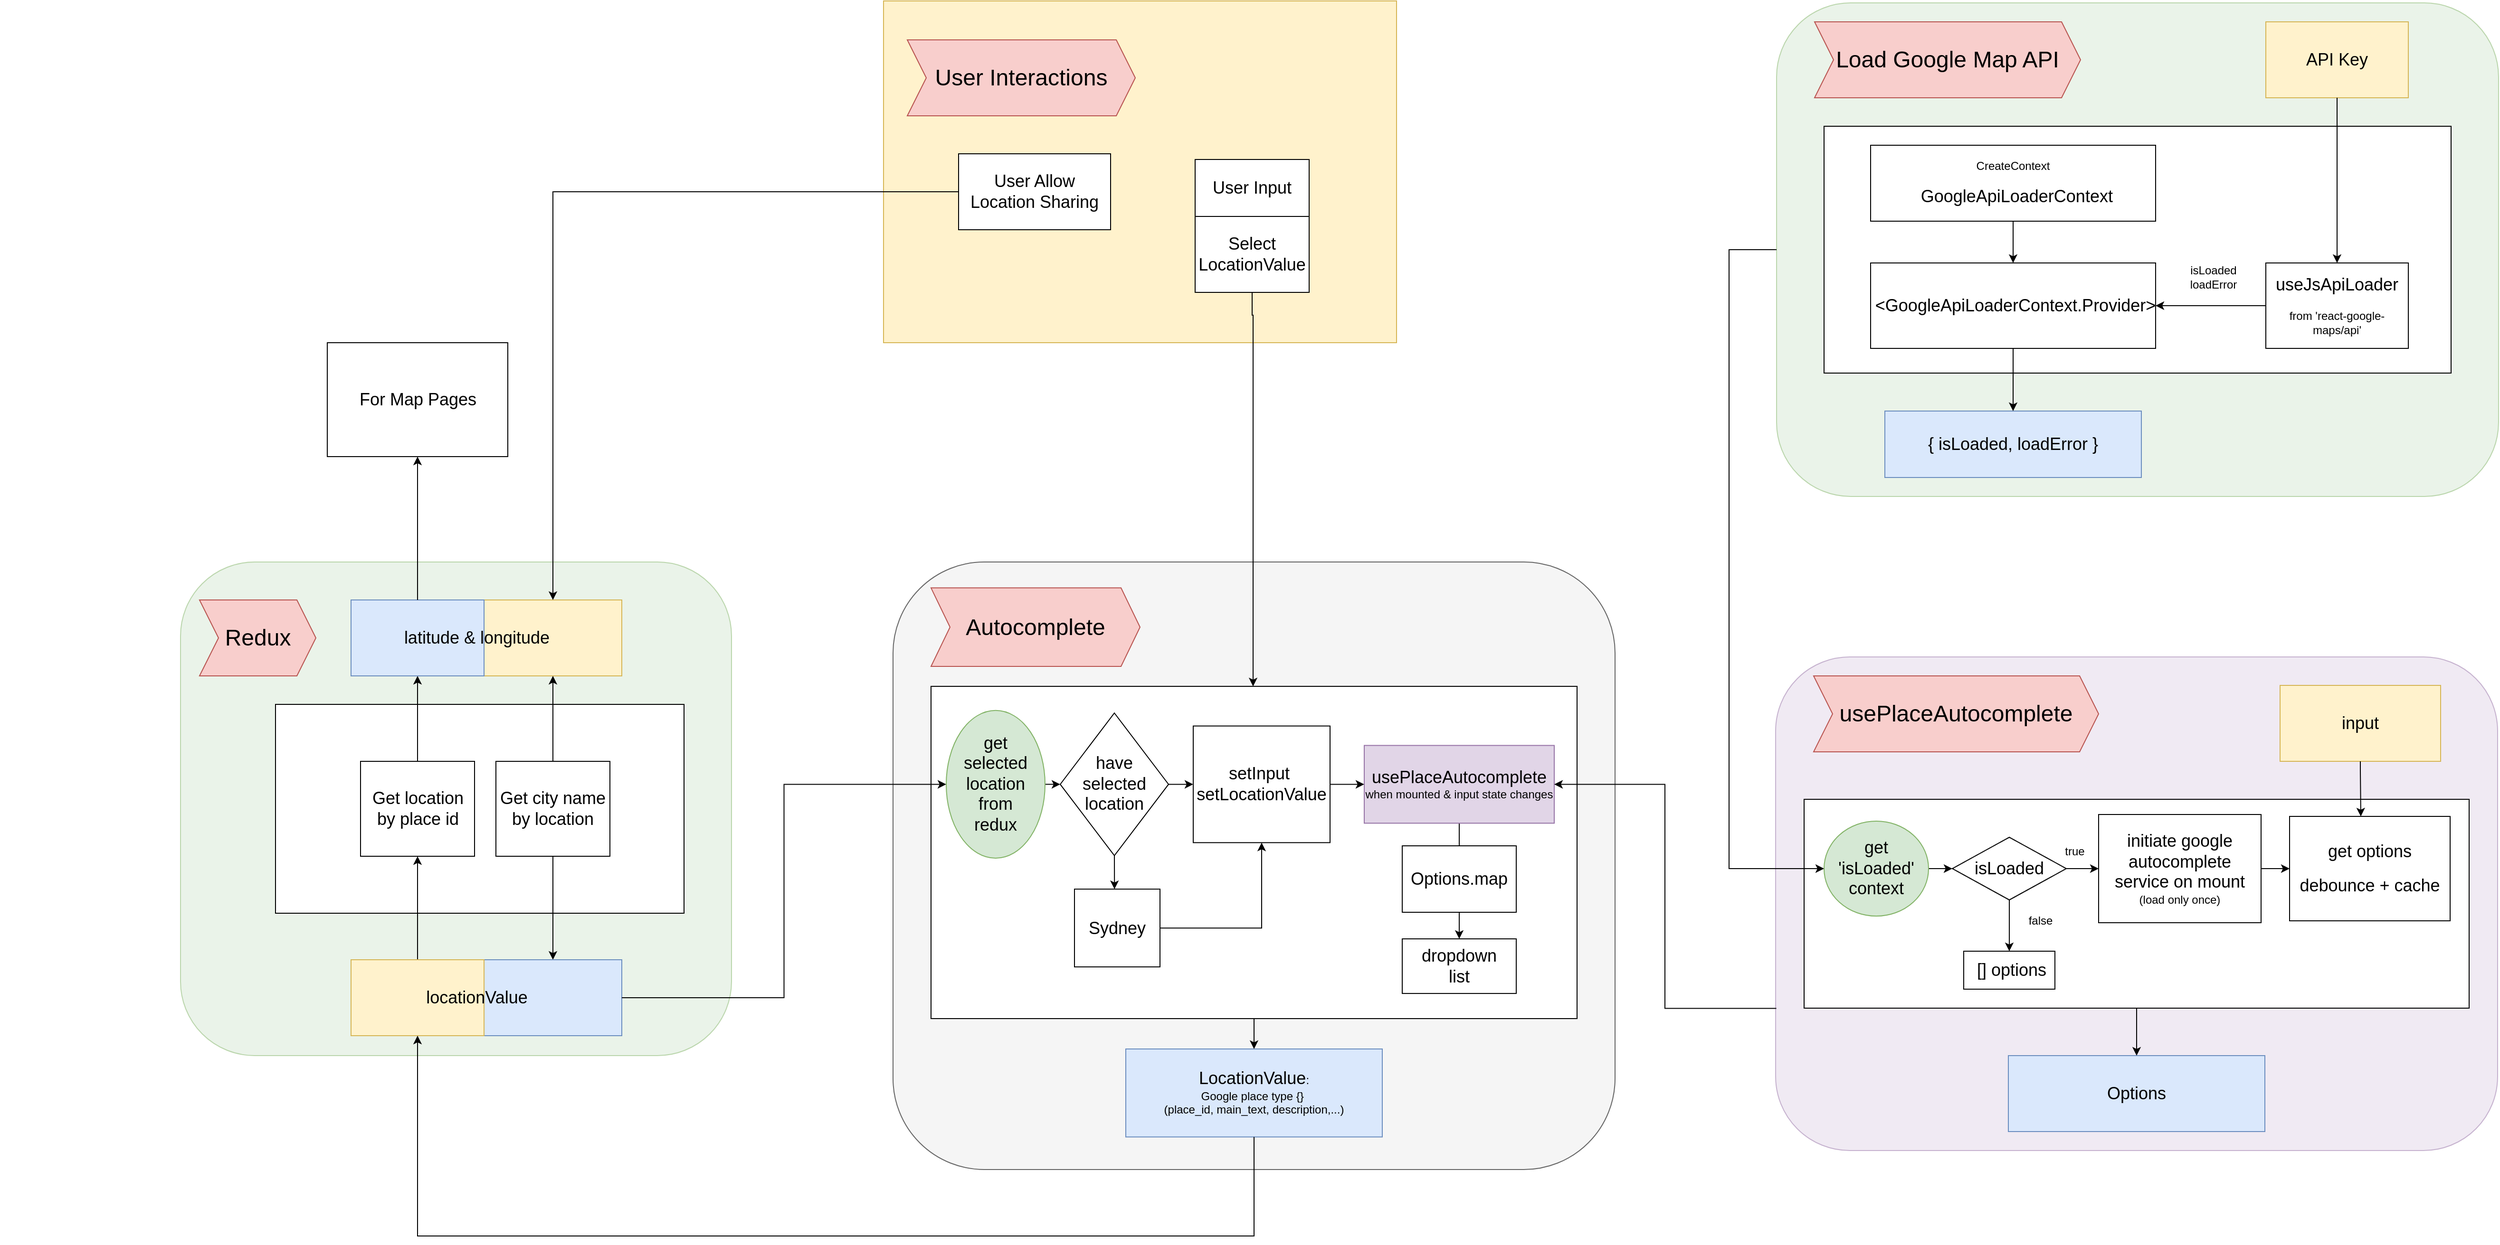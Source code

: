 <mxfile version="22.0.5" type="github">
  <diagram name="Page-1" id="2YBvvXClWsGukQMizWep">
    <mxGraphModel dx="4621" dy="1942" grid="1" gridSize="10" guides="1" tooltips="1" connect="1" arrows="1" fold="1" page="1" pageScale="1" pageWidth="850" pageHeight="1100" math="0" shadow="0">
      <root>
        <mxCell id="0" />
        <mxCell id="1" parent="0" />
        <mxCell id="K5jFPVVu_2X_4jZ_Ztka-12" value="" style="group" vertex="1" connectable="0" parent="1">
          <mxGeometry x="1100" y="651" width="760" height="520" as="geometry" />
        </mxCell>
        <mxCell id="K5jFPVVu_2X_4jZ_Ztka-3" value="" style="rounded=1;whiteSpace=wrap;html=1;fillColor=#d5e8d4;strokeColor=#82b366;fillStyle=auto;opacity=50;" vertex="1" parent="K5jFPVVu_2X_4jZ_Ztka-12">
          <mxGeometry width="760" height="520" as="geometry" />
        </mxCell>
        <mxCell id="K5jFPVVu_2X_4jZ_Ztka-4" value="&lt;font style=&quot;font-size: 18px;&quot;&gt;API Key&lt;/font&gt;" style="rounded=0;whiteSpace=wrap;html=1;fillColor=#fff2cc;strokeColor=#d6b656;" vertex="1" parent="K5jFPVVu_2X_4jZ_Ztka-12">
          <mxGeometry x="515" y="20" width="150" height="80" as="geometry" />
        </mxCell>
        <mxCell id="K5jFPVVu_2X_4jZ_Ztka-5" value="&lt;font style=&quot;font-size: 18px;&quot;&gt;{ isLoaded, loadError }&lt;br&gt;&lt;/font&gt;" style="rounded=0;whiteSpace=wrap;html=1;fillColor=#dae8fc;strokeColor=#6c8ebf;" vertex="1" parent="K5jFPVVu_2X_4jZ_Ztka-12">
          <mxGeometry x="114" y="430" width="270" height="70" as="geometry" />
        </mxCell>
        <mxCell id="K5jFPVVu_2X_4jZ_Ztka-6" value="&lt;font style=&quot;font-size: 18px;&quot;&gt;&lt;br&gt;&lt;br&gt;&lt;br&gt;&lt;/font&gt;" style="rounded=0;whiteSpace=wrap;html=1;" vertex="1" parent="K5jFPVVu_2X_4jZ_Ztka-12">
          <mxGeometry x="50" y="130" width="660" height="260" as="geometry" />
        </mxCell>
        <mxCell id="K5jFPVVu_2X_4jZ_Ztka-10" value="&lt;font style=&quot;font-size: 24px;&quot;&gt;Load Google Map API&lt;/font&gt;" style="shape=step;perimeter=stepPerimeter;whiteSpace=wrap;html=1;fixedSize=1;fillColor=#f8cecc;strokeColor=#b85450;" vertex="1" parent="K5jFPVVu_2X_4jZ_Ztka-12">
          <mxGeometry x="40" y="20" width="280" height="80" as="geometry" />
        </mxCell>
        <mxCell id="K5jFPVVu_2X_4jZ_Ztka-216" style="edgeStyle=orthogonalEdgeStyle;rounded=0;orthogonalLoop=1;jettySize=auto;html=1;entryX=0.5;entryY=0;entryDx=0;entryDy=0;" edge="1" parent="K5jFPVVu_2X_4jZ_Ztka-12" source="K5jFPVVu_2X_4jZ_Ztka-80" target="K5jFPVVu_2X_4jZ_Ztka-82">
          <mxGeometry relative="1" as="geometry" />
        </mxCell>
        <mxCell id="K5jFPVVu_2X_4jZ_Ztka-80" value="&lt;font style=&quot;&quot;&gt;&lt;font style=&quot;font-size: 12px;&quot;&gt;CreateContext&lt;br&gt;&lt;br&gt;&lt;/font&gt;&lt;span style=&quot;font-size: 14px;&quot;&gt;&amp;nbsp;&amp;nbsp;&lt;/span&gt;&lt;/font&gt;&lt;font style=&quot;font-size: 18px;&quot;&gt;GoogleApiLoaderContext&lt;/font&gt;" style="rounded=0;whiteSpace=wrap;html=1;" vertex="1" parent="K5jFPVVu_2X_4jZ_Ztka-12">
          <mxGeometry x="99" y="150" width="300" height="80" as="geometry" />
        </mxCell>
        <mxCell id="K5jFPVVu_2X_4jZ_Ztka-217" style="edgeStyle=orthogonalEdgeStyle;rounded=0;orthogonalLoop=1;jettySize=auto;html=1;exitX=0;exitY=0.5;exitDx=0;exitDy=0;" edge="1" parent="K5jFPVVu_2X_4jZ_Ztka-12" source="K5jFPVVu_2X_4jZ_Ztka-81" target="K5jFPVVu_2X_4jZ_Ztka-82">
          <mxGeometry relative="1" as="geometry" />
        </mxCell>
        <mxCell id="K5jFPVVu_2X_4jZ_Ztka-81" value="&lt;font style=&quot;font-size: 18px;&quot;&gt;useJsApiLoader &lt;br&gt;&lt;/font&gt;&lt;font style=&quot;font-size: 12px;&quot;&gt;&lt;br&gt;from &#39;react-google-maps/api&#39;&lt;/font&gt;" style="rounded=0;whiteSpace=wrap;html=1;" vertex="1" parent="K5jFPVVu_2X_4jZ_Ztka-12">
          <mxGeometry x="515" y="274" width="150" height="90" as="geometry" />
        </mxCell>
        <mxCell id="K5jFPVVu_2X_4jZ_Ztka-82" value="&lt;font style=&quot;font-size: 18px;&quot;&gt;&amp;nbsp;&amp;lt;GoogleApiLoaderContext.Provider&amp;gt;&lt;/font&gt;" style="rounded=0;whiteSpace=wrap;html=1;" vertex="1" parent="K5jFPVVu_2X_4jZ_Ztka-12">
          <mxGeometry x="99" y="274" width="300" height="90" as="geometry" />
        </mxCell>
        <mxCell id="K5jFPVVu_2X_4jZ_Ztka-215" style="edgeStyle=orthogonalEdgeStyle;rounded=0;orthogonalLoop=1;jettySize=auto;html=1;" edge="1" parent="K5jFPVVu_2X_4jZ_Ztka-12" source="K5jFPVVu_2X_4jZ_Ztka-4" target="K5jFPVVu_2X_4jZ_Ztka-81">
          <mxGeometry relative="1" as="geometry" />
        </mxCell>
        <mxCell id="K5jFPVVu_2X_4jZ_Ztka-9" style="edgeStyle=orthogonalEdgeStyle;rounded=0;orthogonalLoop=1;jettySize=auto;html=1;exitX=0.5;exitY=1;exitDx=0;exitDy=0;entryX=0.5;entryY=0;entryDx=0;entryDy=0;" edge="1" parent="K5jFPVVu_2X_4jZ_Ztka-12" source="K5jFPVVu_2X_4jZ_Ztka-82" target="K5jFPVVu_2X_4jZ_Ztka-5">
          <mxGeometry relative="1" as="geometry" />
        </mxCell>
        <mxCell id="K5jFPVVu_2X_4jZ_Ztka-326" value="isLoaded&lt;br&gt;loadError" style="text;html=1;strokeColor=none;fillColor=none;align=center;verticalAlign=middle;whiteSpace=wrap;rounded=0;" vertex="1" parent="K5jFPVVu_2X_4jZ_Ztka-12">
          <mxGeometry x="430" y="274" width="60" height="30" as="geometry" />
        </mxCell>
        <mxCell id="K5jFPVVu_2X_4jZ_Ztka-13" value="" style="group;opacity=60;" vertex="1" connectable="0" parent="1">
          <mxGeometry x="1099" y="1340" width="760" height="520" as="geometry" />
        </mxCell>
        <mxCell id="K5jFPVVu_2X_4jZ_Ztka-14" value="" style="rounded=1;whiteSpace=wrap;html=1;fillColor=#e1d5e7;strokeColor=#9673a6;opacity=50;" vertex="1" parent="K5jFPVVu_2X_4jZ_Ztka-13">
          <mxGeometry width="760" height="520" as="geometry" />
        </mxCell>
        <mxCell id="K5jFPVVu_2X_4jZ_Ztka-15" value="&lt;font style=&quot;font-size: 18px;&quot;&gt;input&lt;/font&gt;" style="rounded=0;whiteSpace=wrap;html=1;fillColor=#fff2cc;strokeColor=#d6b656;" vertex="1" parent="K5jFPVVu_2X_4jZ_Ztka-13">
          <mxGeometry x="531" y="30" width="169" height="80" as="geometry" />
        </mxCell>
        <mxCell id="K5jFPVVu_2X_4jZ_Ztka-16" value="&lt;font style=&quot;font-size: 18px;&quot;&gt;Options&lt;/font&gt;" style="rounded=0;whiteSpace=wrap;html=1;fillColor=#dae8fc;strokeColor=#6c8ebf;" vertex="1" parent="K5jFPVVu_2X_4jZ_Ztka-13">
          <mxGeometry x="245" y="420" width="270" height="80" as="geometry" />
        </mxCell>
        <mxCell id="K5jFPVVu_2X_4jZ_Ztka-17" style="edgeStyle=orthogonalEdgeStyle;rounded=0;orthogonalLoop=1;jettySize=auto;html=1;exitX=0.5;exitY=1;exitDx=0;exitDy=0;entryX=0.5;entryY=0;entryDx=0;entryDy=0;" edge="1" parent="K5jFPVVu_2X_4jZ_Ztka-13" source="K5jFPVVu_2X_4jZ_Ztka-18" target="K5jFPVVu_2X_4jZ_Ztka-16">
          <mxGeometry relative="1" as="geometry" />
        </mxCell>
        <mxCell id="K5jFPVVu_2X_4jZ_Ztka-18" value="&lt;br&gt;" style="rounded=0;whiteSpace=wrap;html=1;" vertex="1" parent="K5jFPVVu_2X_4jZ_Ztka-13">
          <mxGeometry x="30" y="150" width="700" height="220" as="geometry" />
        </mxCell>
        <mxCell id="K5jFPVVu_2X_4jZ_Ztka-19" style="edgeStyle=orthogonalEdgeStyle;rounded=0;orthogonalLoop=1;jettySize=auto;html=1;exitX=0.5;exitY=1;exitDx=0;exitDy=0;" edge="1" parent="K5jFPVVu_2X_4jZ_Ztka-13" source="K5jFPVVu_2X_4jZ_Ztka-15" target="K5jFPVVu_2X_4jZ_Ztka-69">
          <mxGeometry relative="1" as="geometry">
            <Array as="points">
              <mxPoint x="616" y="120" />
              <mxPoint x="616" y="120" />
            </Array>
          </mxGeometry>
        </mxCell>
        <mxCell id="K5jFPVVu_2X_4jZ_Ztka-20" value="&lt;font style=&quot;font-size: 24px;&quot;&gt;usePlaceAutocomplete&lt;/font&gt;" style="shape=step;perimeter=stepPerimeter;whiteSpace=wrap;html=1;fixedSize=1;fillColor=#f8cecc;strokeColor=#b85450;" vertex="1" parent="K5jFPVVu_2X_4jZ_Ztka-13">
          <mxGeometry x="40" y="20" width="300" height="80" as="geometry" />
        </mxCell>
        <mxCell id="K5jFPVVu_2X_4jZ_Ztka-72" style="edgeStyle=orthogonalEdgeStyle;rounded=0;orthogonalLoop=1;jettySize=auto;html=1;exitX=1;exitY=0.5;exitDx=0;exitDy=0;entryX=0;entryY=0.5;entryDx=0;entryDy=0;" edge="1" parent="K5jFPVVu_2X_4jZ_Ztka-13" source="K5jFPVVu_2X_4jZ_Ztka-50" target="K5jFPVVu_2X_4jZ_Ztka-53">
          <mxGeometry relative="1" as="geometry" />
        </mxCell>
        <mxCell id="K5jFPVVu_2X_4jZ_Ztka-74" style="edgeStyle=orthogonalEdgeStyle;rounded=0;orthogonalLoop=1;jettySize=auto;html=1;exitX=0.5;exitY=1;exitDx=0;exitDy=0;entryX=0.5;entryY=0;entryDx=0;entryDy=0;" edge="1" parent="K5jFPVVu_2X_4jZ_Ztka-13" source="K5jFPVVu_2X_4jZ_Ztka-50" target="K5jFPVVu_2X_4jZ_Ztka-54">
          <mxGeometry relative="1" as="geometry" />
        </mxCell>
        <mxCell id="K5jFPVVu_2X_4jZ_Ztka-50" value="&lt;font style=&quot;font-size: 18px;&quot;&gt;isLoaded&lt;br&gt;&lt;/font&gt;" style="rhombus;whiteSpace=wrap;html=1;" vertex="1" parent="K5jFPVVu_2X_4jZ_Ztka-13">
          <mxGeometry x="186" y="190" width="120" height="66" as="geometry" />
        </mxCell>
        <mxCell id="K5jFPVVu_2X_4jZ_Ztka-71" style="edgeStyle=orthogonalEdgeStyle;rounded=0;orthogonalLoop=1;jettySize=auto;html=1;exitX=1;exitY=0.5;exitDx=0;exitDy=0;entryX=0;entryY=0.5;entryDx=0;entryDy=0;" edge="1" parent="K5jFPVVu_2X_4jZ_Ztka-13" source="K5jFPVVu_2X_4jZ_Ztka-52" target="K5jFPVVu_2X_4jZ_Ztka-50">
          <mxGeometry relative="1" as="geometry" />
        </mxCell>
        <mxCell id="K5jFPVVu_2X_4jZ_Ztka-52" value="&lt;font style=&quot;font-size: 18px;&quot;&gt;get &#39;isLoaded&#39; context&lt;/font&gt;" style="ellipse;whiteSpace=wrap;html=1;fillColor=#d5e8d4;strokeColor=#82b366;" vertex="1" parent="K5jFPVVu_2X_4jZ_Ztka-13">
          <mxGeometry x="51" y="173" width="110" height="100" as="geometry" />
        </mxCell>
        <mxCell id="K5jFPVVu_2X_4jZ_Ztka-73" style="edgeStyle=orthogonalEdgeStyle;rounded=0;orthogonalLoop=1;jettySize=auto;html=1;exitX=1;exitY=0.5;exitDx=0;exitDy=0;entryX=0;entryY=0.5;entryDx=0;entryDy=0;" edge="1" parent="K5jFPVVu_2X_4jZ_Ztka-13" source="K5jFPVVu_2X_4jZ_Ztka-53" target="K5jFPVVu_2X_4jZ_Ztka-69">
          <mxGeometry relative="1" as="geometry" />
        </mxCell>
        <mxCell id="K5jFPVVu_2X_4jZ_Ztka-53" value="&lt;font style=&quot;&quot;&gt;&lt;span style=&quot;font-size: 18px;&quot;&gt;initiate google autocomplete service on mount&lt;/span&gt;&lt;br&gt;&lt;font style=&quot;font-size: 12px;&quot;&gt;(load only once)&lt;/font&gt;&lt;br&gt;&lt;/font&gt;" style="rounded=0;whiteSpace=wrap;html=1;" vertex="1" parent="K5jFPVVu_2X_4jZ_Ztka-13">
          <mxGeometry x="340" y="166" width="171" height="114" as="geometry" />
        </mxCell>
        <mxCell id="K5jFPVVu_2X_4jZ_Ztka-54" value="&lt;font style=&quot;font-size: 18px;&quot;&gt;&amp;nbsp;[] options&lt;/font&gt;" style="rounded=0;whiteSpace=wrap;html=1;" vertex="1" parent="K5jFPVVu_2X_4jZ_Ztka-13">
          <mxGeometry x="198" y="310" width="96" height="40" as="geometry" />
        </mxCell>
        <mxCell id="K5jFPVVu_2X_4jZ_Ztka-69" value="&lt;font style=&quot;&quot;&gt;&lt;span style=&quot;font-size: 18px;&quot;&gt;get options&lt;br&gt;&lt;/span&gt;&lt;br&gt;&lt;span style=&quot;font-size: 18px;&quot;&gt;debounce + cache&lt;/span&gt;&lt;br&gt;&lt;/font&gt;" style="rounded=0;whiteSpace=wrap;html=1;" vertex="1" parent="K5jFPVVu_2X_4jZ_Ztka-13">
          <mxGeometry x="541" y="168" width="169" height="110" as="geometry" />
        </mxCell>
        <mxCell id="K5jFPVVu_2X_4jZ_Ztka-76" value="true" style="text;html=1;strokeColor=none;fillColor=none;align=center;verticalAlign=middle;whiteSpace=wrap;rounded=0;" vertex="1" parent="K5jFPVVu_2X_4jZ_Ztka-13">
          <mxGeometry x="285" y="190" width="60" height="30" as="geometry" />
        </mxCell>
        <mxCell id="K5jFPVVu_2X_4jZ_Ztka-77" value="false" style="text;html=1;strokeColor=none;fillColor=none;align=center;verticalAlign=middle;whiteSpace=wrap;rounded=0;" vertex="1" parent="K5jFPVVu_2X_4jZ_Ztka-13">
          <mxGeometry x="249" y="263" width="60" height="30" as="geometry" />
        </mxCell>
        <mxCell id="K5jFPVVu_2X_4jZ_Ztka-22" value="" style="group" vertex="1" connectable="0" parent="1">
          <mxGeometry x="170" y="1240" width="760" height="710" as="geometry" />
        </mxCell>
        <mxCell id="K5jFPVVu_2X_4jZ_Ztka-23" value="" style="rounded=1;whiteSpace=wrap;html=1;fillColor=#f5f5f5;fontColor=#333333;strokeColor=#666666;" vertex="1" parent="K5jFPVVu_2X_4jZ_Ztka-22">
          <mxGeometry width="760" height="640" as="geometry" />
        </mxCell>
        <mxCell id="K5jFPVVu_2X_4jZ_Ztka-25" value="&lt;font style=&quot;font-size: 18px;&quot;&gt;LocationValue&lt;/font&gt;: &lt;br&gt;Google place type {}&amp;nbsp;&lt;br&gt;(place_id, main_text, description,...)" style="rounded=0;whiteSpace=wrap;html=1;fillColor=#dae8fc;strokeColor=#6c8ebf;" vertex="1" parent="K5jFPVVu_2X_4jZ_Ztka-22">
          <mxGeometry x="245" y="513" width="270" height="92.69" as="geometry" />
        </mxCell>
        <mxCell id="K5jFPVVu_2X_4jZ_Ztka-26" style="edgeStyle=orthogonalEdgeStyle;rounded=0;orthogonalLoop=1;jettySize=auto;html=1;exitX=0.5;exitY=1;exitDx=0;exitDy=0;entryX=0.5;entryY=0;entryDx=0;entryDy=0;" edge="1" parent="K5jFPVVu_2X_4jZ_Ztka-22" source="K5jFPVVu_2X_4jZ_Ztka-27" target="K5jFPVVu_2X_4jZ_Ztka-25">
          <mxGeometry relative="1" as="geometry" />
        </mxCell>
        <mxCell id="K5jFPVVu_2X_4jZ_Ztka-27" value="" style="rounded=0;whiteSpace=wrap;html=1;" vertex="1" parent="K5jFPVVu_2X_4jZ_Ztka-22">
          <mxGeometry x="40" y="131" width="680" height="350" as="geometry" />
        </mxCell>
        <mxCell id="K5jFPVVu_2X_4jZ_Ztka-29" value="&lt;font style=&quot;font-size: 24px;&quot;&gt;Autocomplete&lt;/font&gt;" style="shape=step;perimeter=stepPerimeter;whiteSpace=wrap;html=1;fixedSize=1;fillColor=#f8cecc;strokeColor=#b85450;" vertex="1" parent="K5jFPVVu_2X_4jZ_Ztka-22">
          <mxGeometry x="40" y="27.31" width="220" height="82.69" as="geometry" />
        </mxCell>
        <mxCell id="K5jFPVVu_2X_4jZ_Ztka-220" style="edgeStyle=orthogonalEdgeStyle;rounded=0;orthogonalLoop=1;jettySize=auto;html=1;exitX=0.5;exitY=1;exitDx=0;exitDy=0;" edge="1" parent="K5jFPVVu_2X_4jZ_Ztka-22" source="K5jFPVVu_2X_4jZ_Ztka-189" target="K5jFPVVu_2X_4jZ_Ztka-219">
          <mxGeometry relative="1" as="geometry" />
        </mxCell>
        <mxCell id="K5jFPVVu_2X_4jZ_Ztka-189" value="&lt;font style=&quot;font-size: 18px;&quot;&gt;usePlaceAutocomplete&lt;/font&gt;&lt;br&gt;when mounted &amp;amp; input state changes" style="rounded=0;whiteSpace=wrap;html=1;fillColor=#e1d5e7;strokeColor=#9673a6;" vertex="1" parent="K5jFPVVu_2X_4jZ_Ztka-22">
          <mxGeometry x="496" y="193.25" width="200" height="81.923" as="geometry" />
        </mxCell>
        <mxCell id="K5jFPVVu_2X_4jZ_Ztka-208" style="edgeStyle=orthogonalEdgeStyle;rounded=0;orthogonalLoop=1;jettySize=auto;html=1;exitX=1;exitY=0.5;exitDx=0;exitDy=0;entryX=0;entryY=0.5;entryDx=0;entryDy=0;" edge="1" parent="K5jFPVVu_2X_4jZ_Ztka-22" source="K5jFPVVu_2X_4jZ_Ztka-190" target="K5jFPVVu_2X_4jZ_Ztka-191">
          <mxGeometry relative="1" as="geometry" />
        </mxCell>
        <mxCell id="K5jFPVVu_2X_4jZ_Ztka-190" value="&lt;font style=&quot;font-size: 18px;&quot;&gt;get &lt;br&gt;selected&lt;br&gt;location&lt;br&gt;from &lt;br&gt;redux&lt;/font&gt;" style="ellipse;whiteSpace=wrap;html=1;fillColor=#d5e8d4;strokeColor=#82b366;" vertex="1" parent="K5jFPVVu_2X_4jZ_Ztka-22">
          <mxGeometry x="56" y="156.42" width="104" height="155.58" as="geometry" />
        </mxCell>
        <mxCell id="K5jFPVVu_2X_4jZ_Ztka-210" style="edgeStyle=orthogonalEdgeStyle;rounded=0;orthogonalLoop=1;jettySize=auto;html=1;exitX=1;exitY=0.5;exitDx=0;exitDy=0;entryX=0;entryY=0.5;entryDx=0;entryDy=0;" edge="1" parent="K5jFPVVu_2X_4jZ_Ztka-22" source="K5jFPVVu_2X_4jZ_Ztka-191" target="K5jFPVVu_2X_4jZ_Ztka-193">
          <mxGeometry relative="1" as="geometry" />
        </mxCell>
        <mxCell id="K5jFPVVu_2X_4jZ_Ztka-191" value="&lt;font style=&quot;font-size: 18px;&quot;&gt;have&lt;br&gt;selected&lt;br&gt;location&lt;/font&gt;" style="rhombus;whiteSpace=wrap;html=1;" vertex="1" parent="K5jFPVVu_2X_4jZ_Ztka-22">
          <mxGeometry x="176" y="159.115" width="114" height="150.192" as="geometry" />
        </mxCell>
        <mxCell id="K5jFPVVu_2X_4jZ_Ztka-211" style="edgeStyle=orthogonalEdgeStyle;rounded=0;orthogonalLoop=1;jettySize=auto;html=1;exitX=1;exitY=0.5;exitDx=0;exitDy=0;entryX=0.5;entryY=1;entryDx=0;entryDy=0;" edge="1" parent="K5jFPVVu_2X_4jZ_Ztka-22" source="K5jFPVVu_2X_4jZ_Ztka-192" target="K5jFPVVu_2X_4jZ_Ztka-193">
          <mxGeometry relative="1" as="geometry" />
        </mxCell>
        <mxCell id="K5jFPVVu_2X_4jZ_Ztka-192" value="&lt;font style=&quot;font-size: 18px;&quot;&gt;Sydney&lt;/font&gt;" style="rounded=0;whiteSpace=wrap;html=1;" vertex="1" parent="K5jFPVVu_2X_4jZ_Ztka-22">
          <mxGeometry x="191" y="344.615" width="90" height="81.923" as="geometry" />
        </mxCell>
        <mxCell id="K5jFPVVu_2X_4jZ_Ztka-315" style="edgeStyle=orthogonalEdgeStyle;rounded=0;orthogonalLoop=1;jettySize=auto;html=1;exitX=1;exitY=0.5;exitDx=0;exitDy=0;entryX=0;entryY=0.5;entryDx=0;entryDy=0;" edge="1" parent="K5jFPVVu_2X_4jZ_Ztka-22" source="K5jFPVVu_2X_4jZ_Ztka-193" target="K5jFPVVu_2X_4jZ_Ztka-189">
          <mxGeometry relative="1" as="geometry" />
        </mxCell>
        <mxCell id="K5jFPVVu_2X_4jZ_Ztka-193" value="&lt;font style=&quot;font-size: 18px;&quot;&gt;setInput&amp;nbsp;&lt;br&gt;setLocationValue&lt;/font&gt;" style="rounded=0;whiteSpace=wrap;html=1;" vertex="1" parent="K5jFPVVu_2X_4jZ_Ztka-22">
          <mxGeometry x="316" y="172.769" width="144" height="122.885" as="geometry" />
        </mxCell>
        <mxCell id="K5jFPVVu_2X_4jZ_Ztka-209" style="edgeStyle=orthogonalEdgeStyle;rounded=0;orthogonalLoop=1;jettySize=auto;html=1;exitX=0.5;exitY=1;exitDx=0;exitDy=0;entryX=0.468;entryY=0;entryDx=0;entryDy=0;entryPerimeter=0;" edge="1" parent="K5jFPVVu_2X_4jZ_Ztka-22" source="K5jFPVVu_2X_4jZ_Ztka-191" target="K5jFPVVu_2X_4jZ_Ztka-192">
          <mxGeometry relative="1" as="geometry" />
        </mxCell>
        <mxCell id="K5jFPVVu_2X_4jZ_Ztka-219" value="&lt;span style=&quot;font-size: 18px;&quot;&gt;dropdown&lt;br&gt;list&lt;br&gt;&lt;/span&gt;" style="rounded=0;whiteSpace=wrap;html=1;" vertex="1" parent="K5jFPVVu_2X_4jZ_Ztka-22">
          <mxGeometry x="536" y="397" width="120" height="57.54" as="geometry" />
        </mxCell>
        <mxCell id="K5jFPVVu_2X_4jZ_Ztka-328" value="&lt;font style=&quot;font-size: 18px;&quot;&gt;Options.map&lt;/font&gt;" style="rounded=0;whiteSpace=wrap;html=1;" vertex="1" parent="K5jFPVVu_2X_4jZ_Ztka-22">
          <mxGeometry x="536" y="299" width="120" height="70" as="geometry" />
        </mxCell>
        <mxCell id="K5jFPVVu_2X_4jZ_Ztka-194" value="" style="group" vertex="1" connectable="0" parent="1">
          <mxGeometry x="-770" y="1031" width="760" height="529" as="geometry" />
        </mxCell>
        <mxCell id="K5jFPVVu_2X_4jZ_Ztka-195" value="" style="rounded=1;whiteSpace=wrap;html=1;fillColor=#d5e8d4;strokeColor=#82b366;opacity=50;" vertex="1" parent="K5jFPVVu_2X_4jZ_Ztka-194">
          <mxGeometry x="190" y="209" width="580" height="520" as="geometry" />
        </mxCell>
        <mxCell id="K5jFPVVu_2X_4jZ_Ztka-196" value="" style="rounded=0;whiteSpace=wrap;html=1;fillColor=#fff2cc;strokeColor=#d6b656;" vertex="1" parent="K5jFPVVu_2X_4jZ_Ztka-194">
          <mxGeometry x="509.5" y="249" width="145" height="80" as="geometry" />
        </mxCell>
        <mxCell id="K5jFPVVu_2X_4jZ_Ztka-199" value="" style="rounded=0;whiteSpace=wrap;html=1;" vertex="1" parent="K5jFPVVu_2X_4jZ_Ztka-194">
          <mxGeometry x="290" y="359" width="430" height="220" as="geometry" />
        </mxCell>
        <mxCell id="K5jFPVVu_2X_4jZ_Ztka-201" value="&lt;font style=&quot;font-size: 24px;&quot;&gt;Redux&lt;/font&gt;" style="shape=step;perimeter=stepPerimeter;whiteSpace=wrap;html=1;fixedSize=1;fillColor=#f8cecc;strokeColor=#b85450;" vertex="1" parent="K5jFPVVu_2X_4jZ_Ztka-194">
          <mxGeometry x="210" y="249" width="122.5" height="80" as="geometry" />
        </mxCell>
        <mxCell id="K5jFPVVu_2X_4jZ_Ztka-230" style="edgeStyle=orthogonalEdgeStyle;rounded=0;orthogonalLoop=1;jettySize=auto;html=1;exitX=0.5;exitY=0;exitDx=0;exitDy=0;entryX=0.5;entryY=1;entryDx=0;entryDy=0;" edge="1" parent="K5jFPVVu_2X_4jZ_Ztka-194" source="K5jFPVVu_2X_4jZ_Ztka-206" target="K5jFPVVu_2X_4jZ_Ztka-229">
          <mxGeometry relative="1" as="geometry" />
        </mxCell>
        <mxCell id="K5jFPVVu_2X_4jZ_Ztka-206" value="&lt;font style=&quot;font-size: 18px;&quot;&gt;Get location by place id&lt;/font&gt;" style="rounded=0;whiteSpace=wrap;html=1;" vertex="1" parent="K5jFPVVu_2X_4jZ_Ztka-194">
          <mxGeometry x="379.5" y="419" width="120" height="100" as="geometry" />
        </mxCell>
        <mxCell id="K5jFPVVu_2X_4jZ_Ztka-224" style="edgeStyle=orthogonalEdgeStyle;rounded=0;orthogonalLoop=1;jettySize=auto;html=1;exitX=0.5;exitY=1;exitDx=0;exitDy=0;entryX=0.5;entryY=0;entryDx=0;entryDy=0;" edge="1" parent="K5jFPVVu_2X_4jZ_Ztka-194" source="K5jFPVVu_2X_4jZ_Ztka-222" target="K5jFPVVu_2X_4jZ_Ztka-329">
          <mxGeometry relative="1" as="geometry">
            <mxPoint x="548.75" y="630" as="targetPoint" />
          </mxGeometry>
        </mxCell>
        <mxCell id="K5jFPVVu_2X_4jZ_Ztka-227" style="edgeStyle=orthogonalEdgeStyle;rounded=0;orthogonalLoop=1;jettySize=auto;html=1;entryX=0.5;entryY=1;entryDx=0;entryDy=0;" edge="1" parent="K5jFPVVu_2X_4jZ_Ztka-194" source="K5jFPVVu_2X_4jZ_Ztka-222" target="K5jFPVVu_2X_4jZ_Ztka-196">
          <mxGeometry relative="1" as="geometry" />
        </mxCell>
        <mxCell id="K5jFPVVu_2X_4jZ_Ztka-222" value="&lt;font style=&quot;font-size: 18px;&quot;&gt;Get city name by location&lt;/font&gt;" style="rounded=0;whiteSpace=wrap;html=1;" vertex="1" parent="K5jFPVVu_2X_4jZ_Ztka-194">
          <mxGeometry x="522" y="419" width="120" height="100" as="geometry" />
        </mxCell>
        <mxCell id="K5jFPVVu_2X_4jZ_Ztka-226" style="edgeStyle=orthogonalEdgeStyle;rounded=0;orthogonalLoop=1;jettySize=auto;html=1;exitX=0.5;exitY=0;exitDx=0;exitDy=0;" edge="1" parent="K5jFPVVu_2X_4jZ_Ztka-194" source="K5jFPVVu_2X_4jZ_Ztka-330" target="K5jFPVVu_2X_4jZ_Ztka-206">
          <mxGeometry relative="1" as="geometry">
            <mxPoint x="340" y="630" as="sourcePoint" />
          </mxGeometry>
        </mxCell>
        <mxCell id="K5jFPVVu_2X_4jZ_Ztka-229" value="" style="rounded=0;whiteSpace=wrap;html=1;fillColor=#dae8fc;strokeColor=#6c8ebf;" vertex="1" parent="K5jFPVVu_2X_4jZ_Ztka-194">
          <mxGeometry x="369.5" y="249" width="140" height="80" as="geometry" />
        </mxCell>
        <mxCell id="K5jFPVVu_2X_4jZ_Ztka-231" value="&lt;font style=&quot;font-size: 18px;&quot;&gt;latitude &amp;amp; longitude&lt;/font&gt;" style="text;html=1;strokeColor=none;fillColor=none;align=center;verticalAlign=middle;whiteSpace=wrap;rounded=0;" vertex="1" parent="K5jFPVVu_2X_4jZ_Ztka-194">
          <mxGeometry x="402" y="274" width="200" height="30" as="geometry" />
        </mxCell>
        <mxCell id="K5jFPVVu_2X_4jZ_Ztka-329" value="" style="rounded=0;whiteSpace=wrap;html=1;fillColor=#dae8fc;strokeColor=#6c8ebf;" vertex="1" parent="K5jFPVVu_2X_4jZ_Ztka-194">
          <mxGeometry x="509.5" y="628" width="145" height="80" as="geometry" />
        </mxCell>
        <mxCell id="K5jFPVVu_2X_4jZ_Ztka-330" value="" style="rounded=0;whiteSpace=wrap;html=1;fillColor=#fff2cc;strokeColor=#d6b656;" vertex="1" parent="K5jFPVVu_2X_4jZ_Ztka-194">
          <mxGeometry x="369.5" y="628" width="140" height="80" as="geometry" />
        </mxCell>
        <mxCell id="K5jFPVVu_2X_4jZ_Ztka-331" value="&lt;font style=&quot;font-size: 18px;&quot;&gt;locationValue&lt;/font&gt;" style="text;html=1;strokeColor=none;fillColor=none;align=center;verticalAlign=middle;whiteSpace=wrap;rounded=0;" vertex="1" parent="K5jFPVVu_2X_4jZ_Ztka-194">
          <mxGeometry x="402" y="653" width="200" height="30" as="geometry" />
        </mxCell>
        <mxCell id="K5jFPVVu_2X_4jZ_Ztka-221" style="edgeStyle=orthogonalEdgeStyle;rounded=0;orthogonalLoop=1;jettySize=auto;html=1;exitX=0.5;exitY=1;exitDx=0;exitDy=0;entryX=0.5;entryY=1;entryDx=0;entryDy=0;" edge="1" parent="1" source="K5jFPVVu_2X_4jZ_Ztka-25" target="K5jFPVVu_2X_4jZ_Ztka-330">
          <mxGeometry relative="1" as="geometry">
            <Array as="points">
              <mxPoint x="550" y="1950" />
              <mxPoint x="-330" y="1950" />
            </Array>
          </mxGeometry>
        </mxCell>
        <mxCell id="K5jFPVVu_2X_4jZ_Ztka-318" value="&lt;font style=&quot;font-size: 18px;&quot;&gt;For Map Pages&lt;br&gt;&lt;/font&gt;" style="rounded=0;whiteSpace=wrap;html=1;" vertex="1" parent="1">
          <mxGeometry x="-425.5" y="1009" width="190" height="120" as="geometry" />
        </mxCell>
        <mxCell id="K5jFPVVu_2X_4jZ_Ztka-319" style="edgeStyle=orthogonalEdgeStyle;rounded=0;orthogonalLoop=1;jettySize=auto;html=1;exitX=0.5;exitY=0;exitDx=0;exitDy=0;entryX=0.5;entryY=1;entryDx=0;entryDy=0;" edge="1" parent="1" source="K5jFPVVu_2X_4jZ_Ztka-229" target="K5jFPVVu_2X_4jZ_Ztka-318">
          <mxGeometry relative="1" as="geometry" />
        </mxCell>
        <mxCell id="K5jFPVVu_2X_4jZ_Ztka-324" value="" style="group" vertex="1" connectable="0" parent="1">
          <mxGeometry x="160" y="710" width="580" height="310" as="geometry" />
        </mxCell>
        <mxCell id="K5jFPVVu_2X_4jZ_Ztka-24" value="&lt;font style=&quot;font-size: 18px;&quot;&gt;&lt;br&gt;&lt;/font&gt;" style="rounded=0;whiteSpace=wrap;html=1;fillColor=#fff2cc;strokeColor=#d6b656;" vertex="1" parent="K5jFPVVu_2X_4jZ_Ztka-324">
          <mxGeometry y="-61" width="540" height="360" as="geometry" />
        </mxCell>
        <mxCell id="K5jFPVVu_2X_4jZ_Ztka-316" value="&lt;font style=&quot;font-size: 18px;&quot;&gt;User Allow &lt;br&gt;Location Sharing&lt;/font&gt;" style="rounded=0;whiteSpace=wrap;html=1;" vertex="1" parent="K5jFPVVu_2X_4jZ_Ztka-324">
          <mxGeometry x="79" y="100" width="160" height="80" as="geometry" />
        </mxCell>
        <mxCell id="K5jFPVVu_2X_4jZ_Ztka-320" value="&lt;span style=&quot;font-size: 18px;&quot;&gt;Select LocationValue&lt;/span&gt;" style="rounded=0;whiteSpace=wrap;html=1;" vertex="1" parent="K5jFPVVu_2X_4jZ_Ztka-324">
          <mxGeometry x="328" y="166" width="120" height="80" as="geometry" />
        </mxCell>
        <mxCell id="K5jFPVVu_2X_4jZ_Ztka-321" value="&lt;span style=&quot;font-size: 18px;&quot;&gt;User Input&lt;/span&gt;" style="rounded=0;whiteSpace=wrap;html=1;" vertex="1" parent="K5jFPVVu_2X_4jZ_Ztka-324">
          <mxGeometry x="328" y="106" width="120" height="60" as="geometry" />
        </mxCell>
        <mxCell id="K5jFPVVu_2X_4jZ_Ztka-28" style="edgeStyle=orthogonalEdgeStyle;rounded=0;orthogonalLoop=1;jettySize=auto;html=1;exitX=0.5;exitY=1;exitDx=0;exitDy=0;" edge="1" parent="1" source="K5jFPVVu_2X_4jZ_Ztka-320" target="K5jFPVVu_2X_4jZ_Ztka-27">
          <mxGeometry relative="1" as="geometry">
            <Array as="points">
              <mxPoint x="549" y="980" />
            </Array>
          </mxGeometry>
        </mxCell>
        <mxCell id="K5jFPVVu_2X_4jZ_Ztka-317" style="edgeStyle=orthogonalEdgeStyle;rounded=0;orthogonalLoop=1;jettySize=auto;html=1;" edge="1" parent="1" source="K5jFPVVu_2X_4jZ_Ztka-316" target="K5jFPVVu_2X_4jZ_Ztka-196">
          <mxGeometry relative="1" as="geometry" />
        </mxCell>
        <mxCell id="K5jFPVVu_2X_4jZ_Ztka-323" value="&lt;font style=&quot;font-size: 24px;&quot;&gt;User Interactions&lt;/font&gt;" style="shape=step;perimeter=stepPerimeter;whiteSpace=wrap;html=1;fixedSize=1;fillColor=#f8cecc;strokeColor=#b85450;" vertex="1" parent="1">
          <mxGeometry x="185" y="690" width="240" height="80" as="geometry" />
        </mxCell>
        <mxCell id="K5jFPVVu_2X_4jZ_Ztka-327" style="edgeStyle=orthogonalEdgeStyle;rounded=0;orthogonalLoop=1;jettySize=auto;html=1;entryX=0;entryY=0.5;entryDx=0;entryDy=0;exitX=1;exitY=0.5;exitDx=0;exitDy=0;" edge="1" parent="1" source="K5jFPVVu_2X_4jZ_Ztka-329" target="K5jFPVVu_2X_4jZ_Ztka-190">
          <mxGeometry relative="1" as="geometry">
            <mxPoint x="-210" y="1492" as="sourcePoint" />
          </mxGeometry>
        </mxCell>
        <mxCell id="K5jFPVVu_2X_4jZ_Ztka-332" style="edgeStyle=orthogonalEdgeStyle;rounded=0;orthogonalLoop=1;jettySize=auto;html=1;entryX=1;entryY=0.5;entryDx=0;entryDy=0;exitX=0.001;exitY=0.712;exitDx=0;exitDy=0;exitPerimeter=0;" edge="1" parent="1" source="K5jFPVVu_2X_4jZ_Ztka-14" target="K5jFPVVu_2X_4jZ_Ztka-189">
          <mxGeometry relative="1" as="geometry" />
        </mxCell>
        <mxCell id="K5jFPVVu_2X_4jZ_Ztka-333" style="edgeStyle=orthogonalEdgeStyle;rounded=0;orthogonalLoop=1;jettySize=auto;html=1;exitX=0;exitY=0.5;exitDx=0;exitDy=0;entryX=0;entryY=0.5;entryDx=0;entryDy=0;" edge="1" parent="1" source="K5jFPVVu_2X_4jZ_Ztka-3" target="K5jFPVVu_2X_4jZ_Ztka-52">
          <mxGeometry relative="1" as="geometry">
            <Array as="points">
              <mxPoint x="1050" y="911" />
              <mxPoint x="1050" y="1563" />
            </Array>
          </mxGeometry>
        </mxCell>
      </root>
    </mxGraphModel>
  </diagram>
</mxfile>
